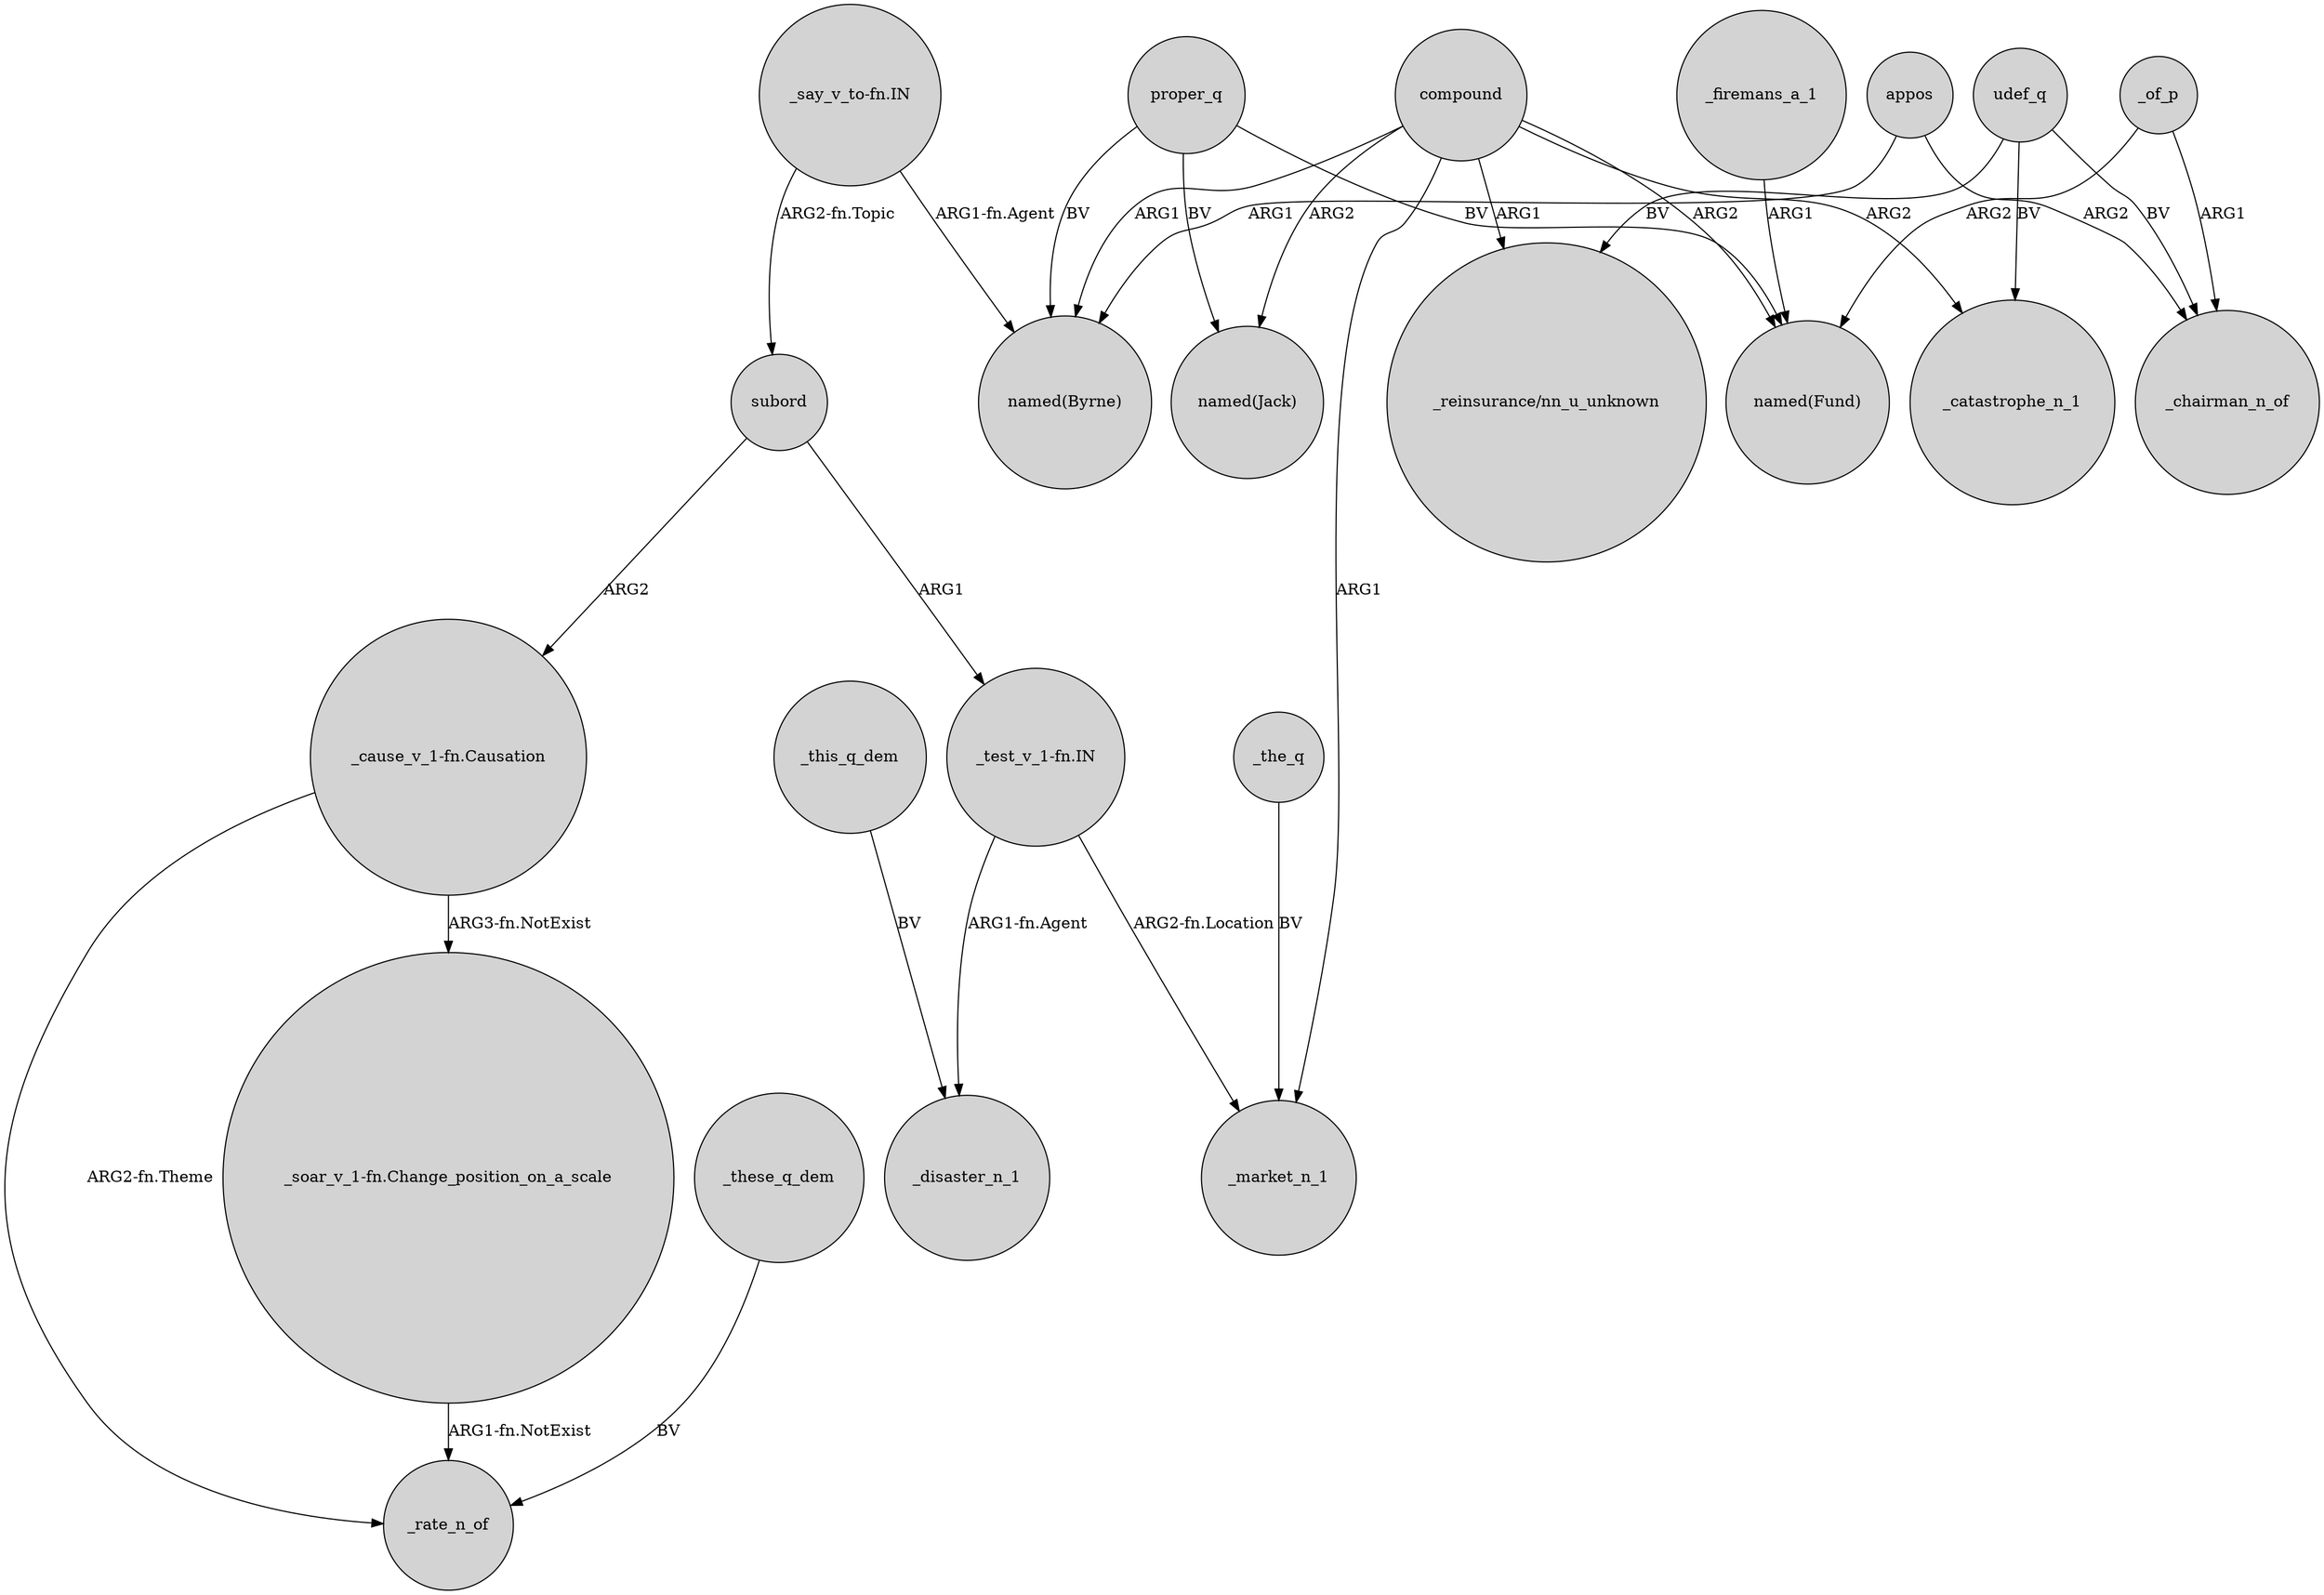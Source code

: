 digraph {
	node [shape=circle style=filled]
	subord -> "_test_v_1-fn.IN" [label=ARG1]
	proper_q -> "named(Byrne)" [label=BV]
	compound -> "_reinsurance/nn_u_unknown" [label=ARG1]
	compound -> _catastrophe_n_1 [label=ARG2]
	_of_p -> _chairman_n_of [label=ARG1]
	compound -> "named(Fund)" [label=ARG2]
	"_test_v_1-fn.IN" -> _market_n_1 [label="ARG2-fn.Location"]
	udef_q -> _catastrophe_n_1 [label=BV]
	_these_q_dem -> _rate_n_of [label=BV]
	"_say_v_to-fn.IN" -> "named(Byrne)" [label="ARG1-fn.Agent"]
	udef_q -> _chairman_n_of [label=BV]
	"_cause_v_1-fn.Causation" -> _rate_n_of [label="ARG2-fn.Theme"]
	compound -> "named(Jack)" [label=ARG2]
	appos -> "named(Byrne)" [label=ARG1]
	appos -> _chairman_n_of [label=ARG2]
	"_test_v_1-fn.IN" -> _disaster_n_1 [label="ARG1-fn.Agent"]
	_firemans_a_1 -> "named(Fund)" [label=ARG1]
	_this_q_dem -> _disaster_n_1 [label=BV]
	"_say_v_to-fn.IN" -> subord [label="ARG2-fn.Topic"]
	compound -> "named(Byrne)" [label=ARG1]
	proper_q -> "named(Jack)" [label=BV]
	"_cause_v_1-fn.Causation" -> "_soar_v_1-fn.Change_position_on_a_scale" [label="ARG3-fn.NotExist"]
	proper_q -> "named(Fund)" [label=BV]
	compound -> _market_n_1 [label=ARG1]
	subord -> "_cause_v_1-fn.Causation" [label=ARG2]
	"_soar_v_1-fn.Change_position_on_a_scale" -> _rate_n_of [label="ARG1-fn.NotExist"]
	_the_q -> _market_n_1 [label=BV]
	udef_q -> "_reinsurance/nn_u_unknown" [label=BV]
	_of_p -> "named(Fund)" [label=ARG2]
}
